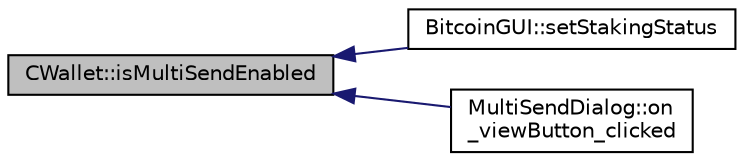 digraph "CWallet::isMultiSendEnabled"
{
  edge [fontname="Helvetica",fontsize="10",labelfontname="Helvetica",labelfontsize="10"];
  node [fontname="Helvetica",fontsize="10",shape=record];
  rankdir="LR";
  Node298 [label="CWallet::isMultiSendEnabled",height=0.2,width=0.4,color="black", fillcolor="grey75", style="filled", fontcolor="black"];
  Node298 -> Node299 [dir="back",color="midnightblue",fontsize="10",style="solid",fontname="Helvetica"];
  Node299 [label="BitcoinGUI::setStakingStatus",height=0.2,width=0.4,color="black", fillcolor="white", style="filled",URL="$class_bitcoin_g_u_i.html#ae512b4ad46f9cba31be53de5a5c1d398"];
  Node298 -> Node300 [dir="back",color="midnightblue",fontsize="10",style="solid",fontname="Helvetica"];
  Node300 [label="MultiSendDialog::on\l_viewButton_clicked",height=0.2,width=0.4,color="black", fillcolor="white", style="filled",URL="$class_multi_send_dialog.html#a91be9127f7fa0b64c4a16c411f8848f8"];
}
